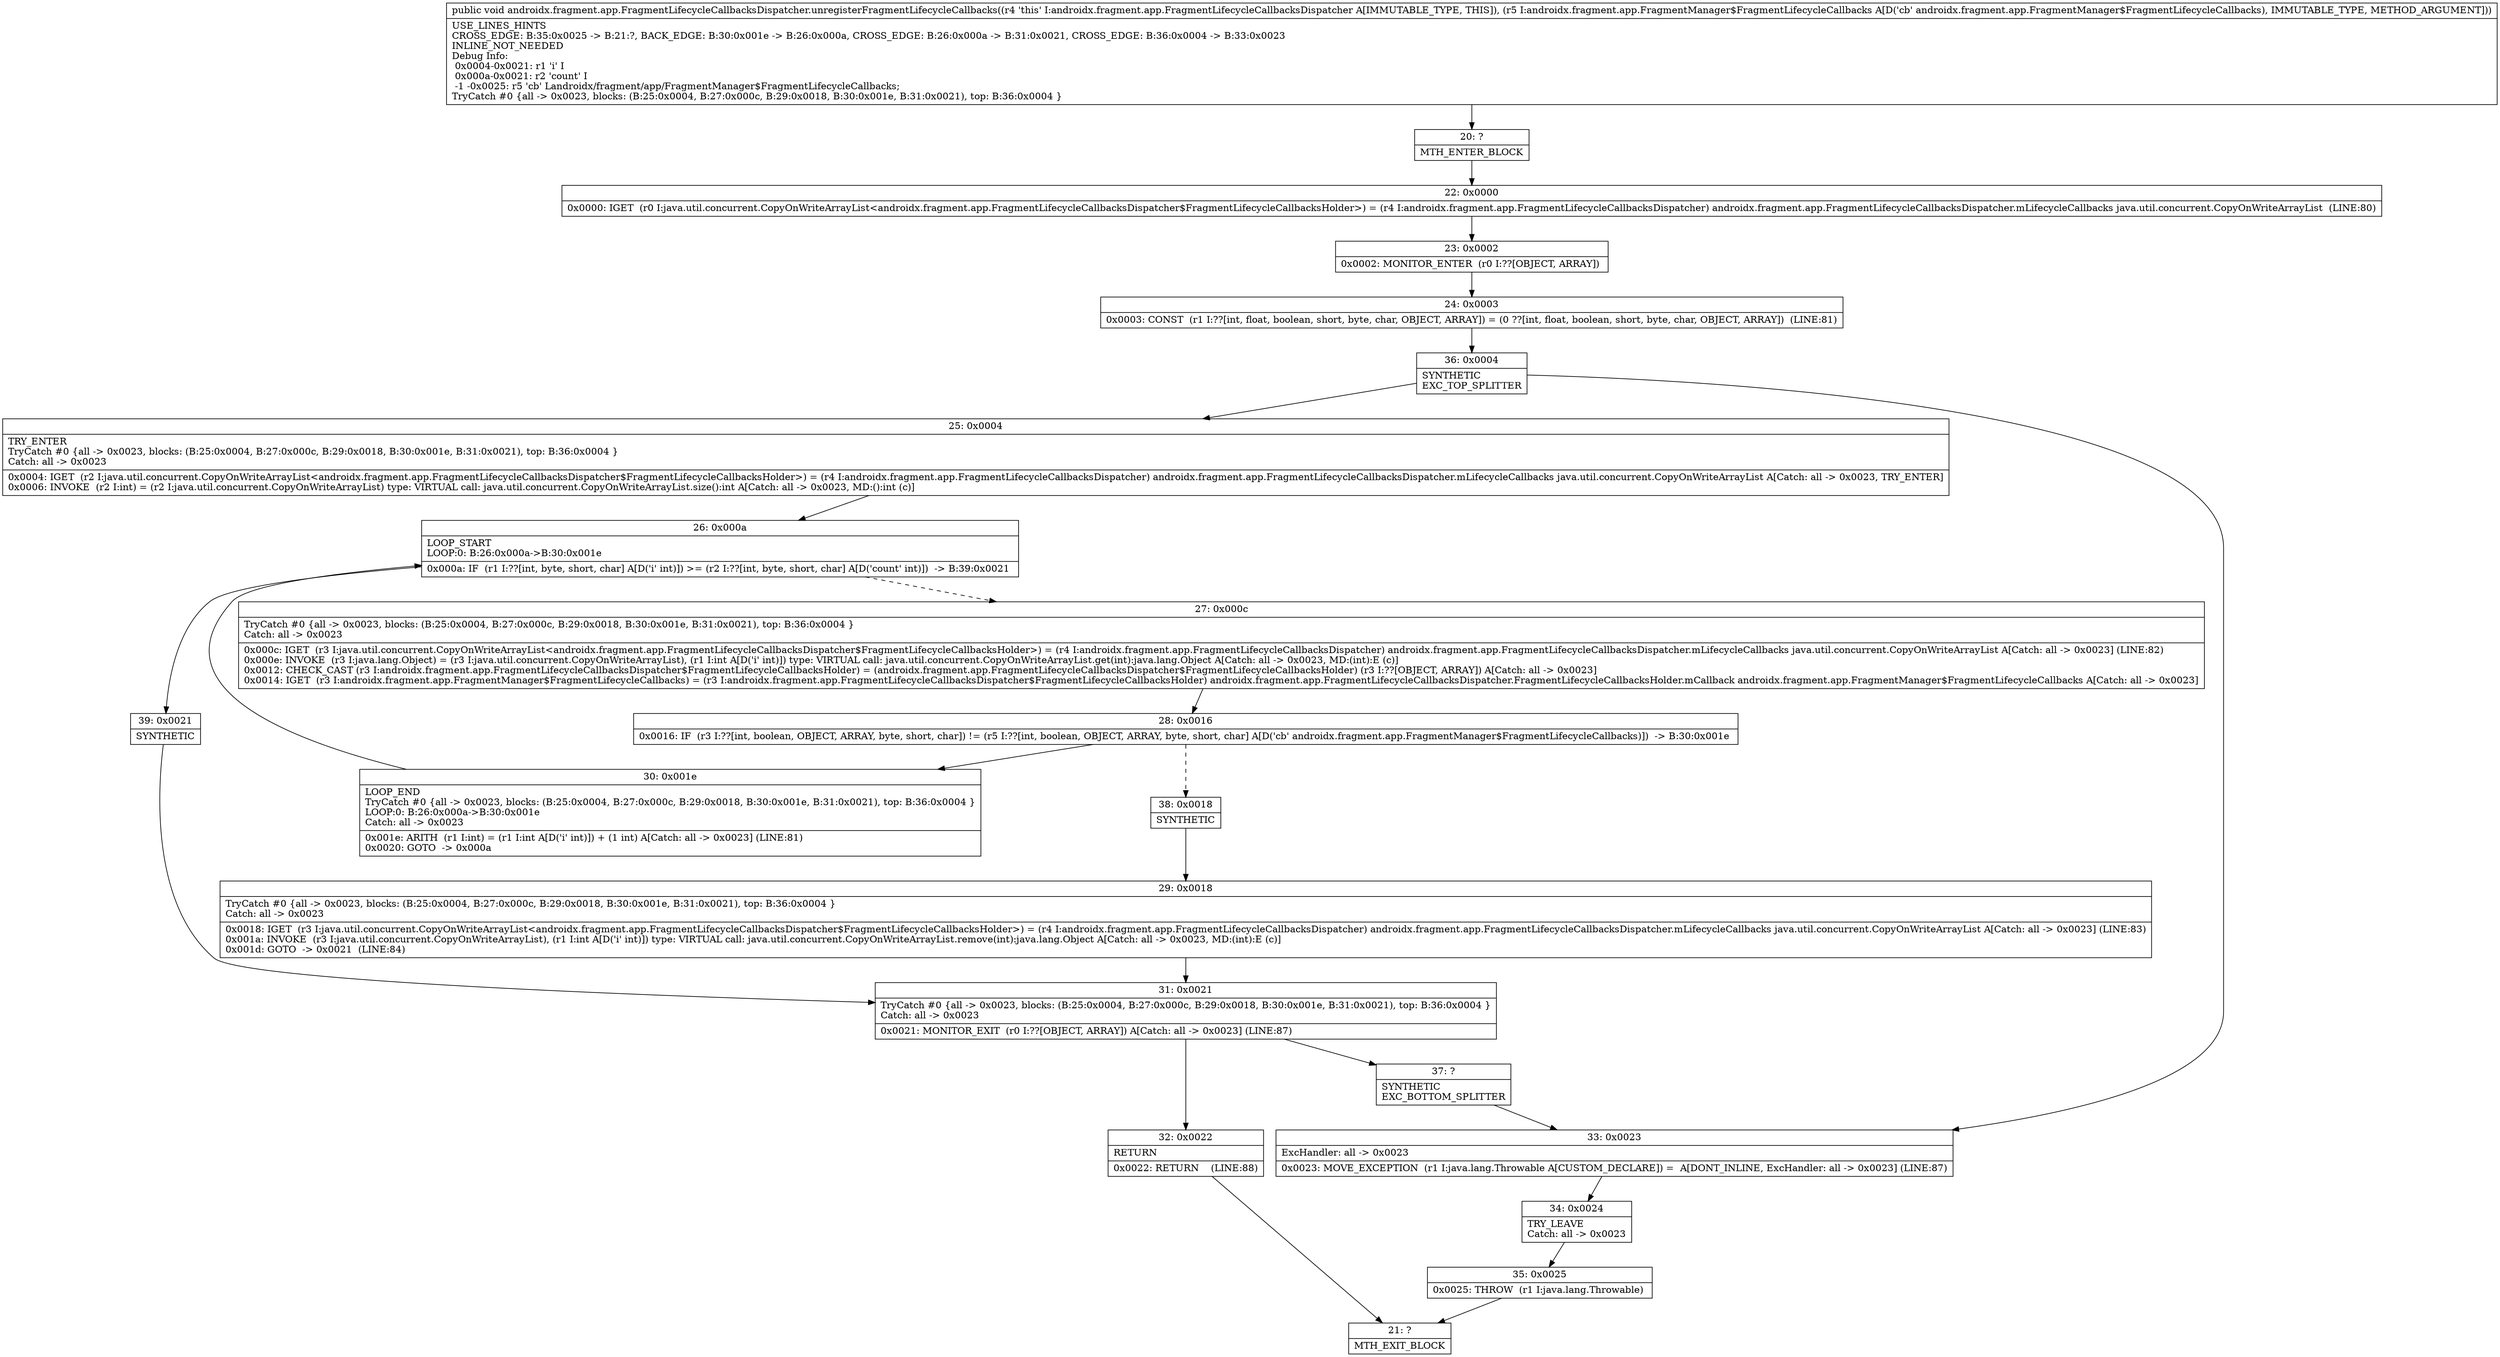 digraph "CFG forandroidx.fragment.app.FragmentLifecycleCallbacksDispatcher.unregisterFragmentLifecycleCallbacks(Landroidx\/fragment\/app\/FragmentManager$FragmentLifecycleCallbacks;)V" {
Node_20 [shape=record,label="{20\:\ ?|MTH_ENTER_BLOCK\l}"];
Node_22 [shape=record,label="{22\:\ 0x0000|0x0000: IGET  (r0 I:java.util.concurrent.CopyOnWriteArrayList\<androidx.fragment.app.FragmentLifecycleCallbacksDispatcher$FragmentLifecycleCallbacksHolder\>) = (r4 I:androidx.fragment.app.FragmentLifecycleCallbacksDispatcher) androidx.fragment.app.FragmentLifecycleCallbacksDispatcher.mLifecycleCallbacks java.util.concurrent.CopyOnWriteArrayList  (LINE:80)\l}"];
Node_23 [shape=record,label="{23\:\ 0x0002|0x0002: MONITOR_ENTER  (r0 I:??[OBJECT, ARRAY]) \l}"];
Node_24 [shape=record,label="{24\:\ 0x0003|0x0003: CONST  (r1 I:??[int, float, boolean, short, byte, char, OBJECT, ARRAY]) = (0 ??[int, float, boolean, short, byte, char, OBJECT, ARRAY])  (LINE:81)\l}"];
Node_36 [shape=record,label="{36\:\ 0x0004|SYNTHETIC\lEXC_TOP_SPLITTER\l}"];
Node_25 [shape=record,label="{25\:\ 0x0004|TRY_ENTER\lTryCatch #0 \{all \-\> 0x0023, blocks: (B:25:0x0004, B:27:0x000c, B:29:0x0018, B:30:0x001e, B:31:0x0021), top: B:36:0x0004 \}\lCatch: all \-\> 0x0023\l|0x0004: IGET  (r2 I:java.util.concurrent.CopyOnWriteArrayList\<androidx.fragment.app.FragmentLifecycleCallbacksDispatcher$FragmentLifecycleCallbacksHolder\>) = (r4 I:androidx.fragment.app.FragmentLifecycleCallbacksDispatcher) androidx.fragment.app.FragmentLifecycleCallbacksDispatcher.mLifecycleCallbacks java.util.concurrent.CopyOnWriteArrayList A[Catch: all \-\> 0x0023, TRY_ENTER]\l0x0006: INVOKE  (r2 I:int) = (r2 I:java.util.concurrent.CopyOnWriteArrayList) type: VIRTUAL call: java.util.concurrent.CopyOnWriteArrayList.size():int A[Catch: all \-\> 0x0023, MD:():int (c)]\l}"];
Node_26 [shape=record,label="{26\:\ 0x000a|LOOP_START\lLOOP:0: B:26:0x000a\-\>B:30:0x001e\l|0x000a: IF  (r1 I:??[int, byte, short, char] A[D('i' int)]) \>= (r2 I:??[int, byte, short, char] A[D('count' int)])  \-\> B:39:0x0021 \l}"];
Node_27 [shape=record,label="{27\:\ 0x000c|TryCatch #0 \{all \-\> 0x0023, blocks: (B:25:0x0004, B:27:0x000c, B:29:0x0018, B:30:0x001e, B:31:0x0021), top: B:36:0x0004 \}\lCatch: all \-\> 0x0023\l|0x000c: IGET  (r3 I:java.util.concurrent.CopyOnWriteArrayList\<androidx.fragment.app.FragmentLifecycleCallbacksDispatcher$FragmentLifecycleCallbacksHolder\>) = (r4 I:androidx.fragment.app.FragmentLifecycleCallbacksDispatcher) androidx.fragment.app.FragmentLifecycleCallbacksDispatcher.mLifecycleCallbacks java.util.concurrent.CopyOnWriteArrayList A[Catch: all \-\> 0x0023] (LINE:82)\l0x000e: INVOKE  (r3 I:java.lang.Object) = (r3 I:java.util.concurrent.CopyOnWriteArrayList), (r1 I:int A[D('i' int)]) type: VIRTUAL call: java.util.concurrent.CopyOnWriteArrayList.get(int):java.lang.Object A[Catch: all \-\> 0x0023, MD:(int):E (c)]\l0x0012: CHECK_CAST (r3 I:androidx.fragment.app.FragmentLifecycleCallbacksDispatcher$FragmentLifecycleCallbacksHolder) = (androidx.fragment.app.FragmentLifecycleCallbacksDispatcher$FragmentLifecycleCallbacksHolder) (r3 I:??[OBJECT, ARRAY]) A[Catch: all \-\> 0x0023]\l0x0014: IGET  (r3 I:androidx.fragment.app.FragmentManager$FragmentLifecycleCallbacks) = (r3 I:androidx.fragment.app.FragmentLifecycleCallbacksDispatcher$FragmentLifecycleCallbacksHolder) androidx.fragment.app.FragmentLifecycleCallbacksDispatcher.FragmentLifecycleCallbacksHolder.mCallback androidx.fragment.app.FragmentManager$FragmentLifecycleCallbacks A[Catch: all \-\> 0x0023]\l}"];
Node_28 [shape=record,label="{28\:\ 0x0016|0x0016: IF  (r3 I:??[int, boolean, OBJECT, ARRAY, byte, short, char]) != (r5 I:??[int, boolean, OBJECT, ARRAY, byte, short, char] A[D('cb' androidx.fragment.app.FragmentManager$FragmentLifecycleCallbacks)])  \-\> B:30:0x001e \l}"];
Node_30 [shape=record,label="{30\:\ 0x001e|LOOP_END\lTryCatch #0 \{all \-\> 0x0023, blocks: (B:25:0x0004, B:27:0x000c, B:29:0x0018, B:30:0x001e, B:31:0x0021), top: B:36:0x0004 \}\lLOOP:0: B:26:0x000a\-\>B:30:0x001e\lCatch: all \-\> 0x0023\l|0x001e: ARITH  (r1 I:int) = (r1 I:int A[D('i' int)]) + (1 int) A[Catch: all \-\> 0x0023] (LINE:81)\l0x0020: GOTO  \-\> 0x000a \l}"];
Node_38 [shape=record,label="{38\:\ 0x0018|SYNTHETIC\l}"];
Node_29 [shape=record,label="{29\:\ 0x0018|TryCatch #0 \{all \-\> 0x0023, blocks: (B:25:0x0004, B:27:0x000c, B:29:0x0018, B:30:0x001e, B:31:0x0021), top: B:36:0x0004 \}\lCatch: all \-\> 0x0023\l|0x0018: IGET  (r3 I:java.util.concurrent.CopyOnWriteArrayList\<androidx.fragment.app.FragmentLifecycleCallbacksDispatcher$FragmentLifecycleCallbacksHolder\>) = (r4 I:androidx.fragment.app.FragmentLifecycleCallbacksDispatcher) androidx.fragment.app.FragmentLifecycleCallbacksDispatcher.mLifecycleCallbacks java.util.concurrent.CopyOnWriteArrayList A[Catch: all \-\> 0x0023] (LINE:83)\l0x001a: INVOKE  (r3 I:java.util.concurrent.CopyOnWriteArrayList), (r1 I:int A[D('i' int)]) type: VIRTUAL call: java.util.concurrent.CopyOnWriteArrayList.remove(int):java.lang.Object A[Catch: all \-\> 0x0023, MD:(int):E (c)]\l0x001d: GOTO  \-\> 0x0021  (LINE:84)\l}"];
Node_31 [shape=record,label="{31\:\ 0x0021|TryCatch #0 \{all \-\> 0x0023, blocks: (B:25:0x0004, B:27:0x000c, B:29:0x0018, B:30:0x001e, B:31:0x0021), top: B:36:0x0004 \}\lCatch: all \-\> 0x0023\l|0x0021: MONITOR_EXIT  (r0 I:??[OBJECT, ARRAY]) A[Catch: all \-\> 0x0023] (LINE:87)\l}"];
Node_32 [shape=record,label="{32\:\ 0x0022|RETURN\l|0x0022: RETURN    (LINE:88)\l}"];
Node_21 [shape=record,label="{21\:\ ?|MTH_EXIT_BLOCK\l}"];
Node_37 [shape=record,label="{37\:\ ?|SYNTHETIC\lEXC_BOTTOM_SPLITTER\l}"];
Node_39 [shape=record,label="{39\:\ 0x0021|SYNTHETIC\l}"];
Node_33 [shape=record,label="{33\:\ 0x0023|ExcHandler: all \-\> 0x0023\l|0x0023: MOVE_EXCEPTION  (r1 I:java.lang.Throwable A[CUSTOM_DECLARE]) =  A[DONT_INLINE, ExcHandler: all \-\> 0x0023] (LINE:87)\l}"];
Node_34 [shape=record,label="{34\:\ 0x0024|TRY_LEAVE\lCatch: all \-\> 0x0023\l}"];
Node_35 [shape=record,label="{35\:\ 0x0025|0x0025: THROW  (r1 I:java.lang.Throwable) \l}"];
MethodNode[shape=record,label="{public void androidx.fragment.app.FragmentLifecycleCallbacksDispatcher.unregisterFragmentLifecycleCallbacks((r4 'this' I:androidx.fragment.app.FragmentLifecycleCallbacksDispatcher A[IMMUTABLE_TYPE, THIS]), (r5 I:androidx.fragment.app.FragmentManager$FragmentLifecycleCallbacks A[D('cb' androidx.fragment.app.FragmentManager$FragmentLifecycleCallbacks), IMMUTABLE_TYPE, METHOD_ARGUMENT]))  | USE_LINES_HINTS\lCROSS_EDGE: B:35:0x0025 \-\> B:21:?, BACK_EDGE: B:30:0x001e \-\> B:26:0x000a, CROSS_EDGE: B:26:0x000a \-\> B:31:0x0021, CROSS_EDGE: B:36:0x0004 \-\> B:33:0x0023\lINLINE_NOT_NEEDED\lDebug Info:\l  0x0004\-0x0021: r1 'i' I\l  0x000a\-0x0021: r2 'count' I\l  \-1 \-0x0025: r5 'cb' Landroidx\/fragment\/app\/FragmentManager$FragmentLifecycleCallbacks;\lTryCatch #0 \{all \-\> 0x0023, blocks: (B:25:0x0004, B:27:0x000c, B:29:0x0018, B:30:0x001e, B:31:0x0021), top: B:36:0x0004 \}\l}"];
MethodNode -> Node_20;Node_20 -> Node_22;
Node_22 -> Node_23;
Node_23 -> Node_24;
Node_24 -> Node_36;
Node_36 -> Node_25;
Node_36 -> Node_33;
Node_25 -> Node_26;
Node_26 -> Node_27[style=dashed];
Node_26 -> Node_39;
Node_27 -> Node_28;
Node_28 -> Node_30;
Node_28 -> Node_38[style=dashed];
Node_30 -> Node_26;
Node_38 -> Node_29;
Node_29 -> Node_31;
Node_31 -> Node_32;
Node_31 -> Node_37;
Node_32 -> Node_21;
Node_37 -> Node_33;
Node_39 -> Node_31;
Node_33 -> Node_34;
Node_34 -> Node_35;
Node_35 -> Node_21;
}

